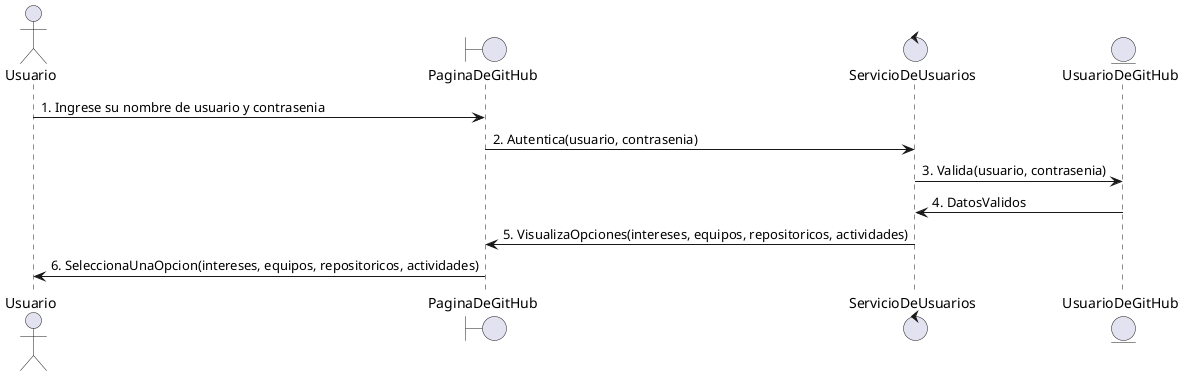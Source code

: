 @startuml "Iniciar sesion"
actor Usuario
boundary PaginaDeGitHub
control ServicioDeUsuarios
entity UsuarioDeGitHub

Usuario -> PaginaDeGitHub : 1. Ingrese su nombre de usuario y contrasenia

PaginaDeGitHub -> ServicioDeUsuarios : 2. Autentica(usuario, contrasenia)

ServicioDeUsuarios -> UsuarioDeGitHub : 3. Valida(usuario, contrasenia)

UsuarioDeGitHub -> ServicioDeUsuarios : 4. DatosValidos

ServicioDeUsuarios -> PaginaDeGitHub : 5. VisualizaOpciones(intereses, equipos, repositoricos, actividades)

PaginaDeGitHub -> Usuario : 6. SeleccionaUnaOpcion(intereses, equipos, repositoricos, actividades)

@enduml
